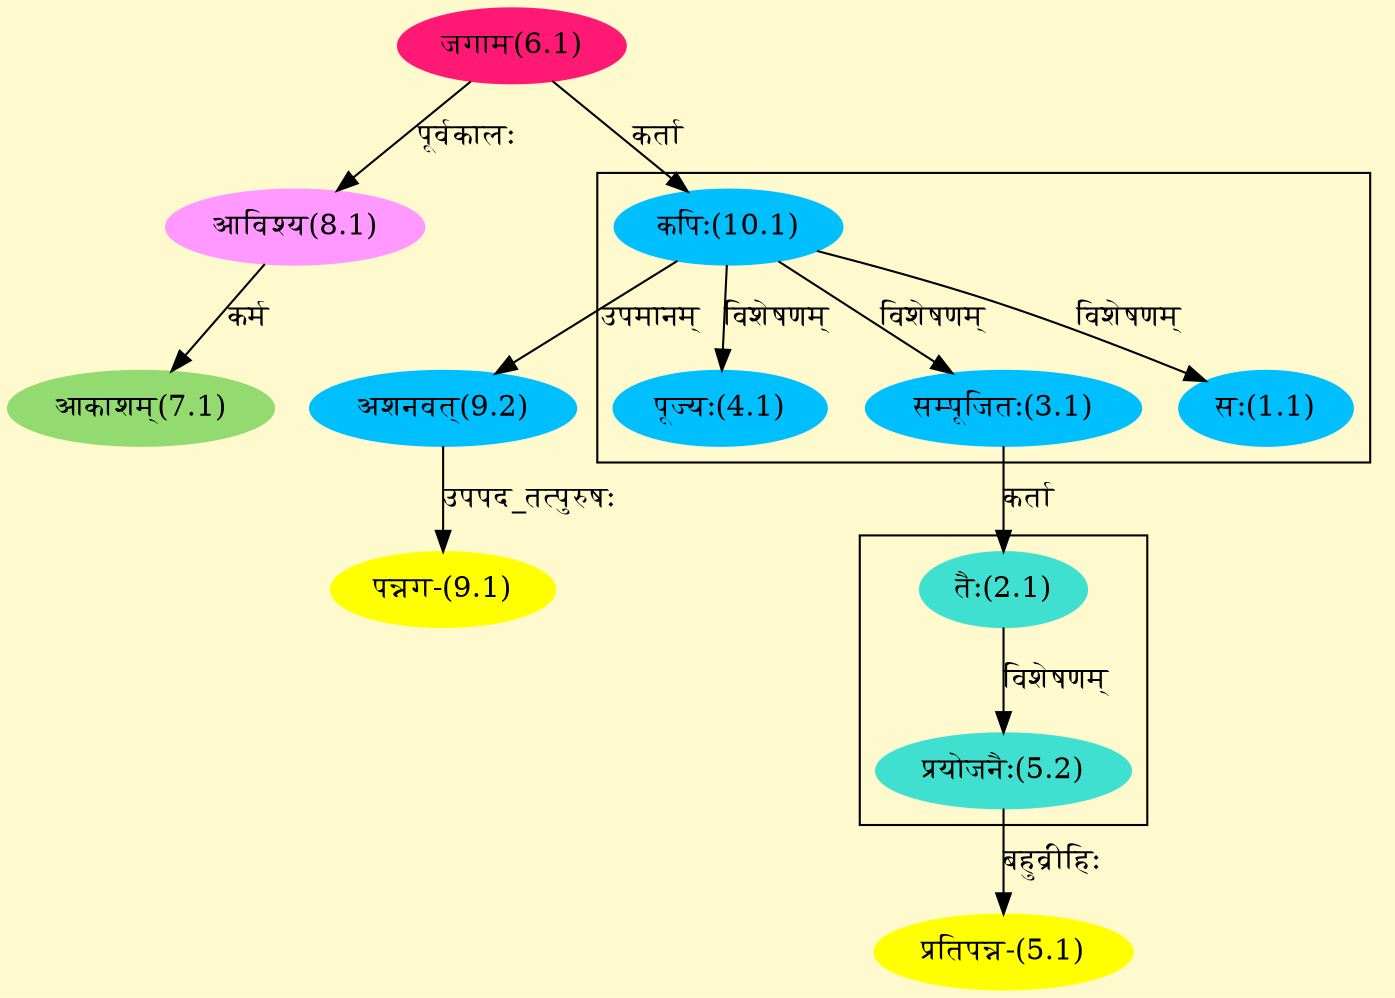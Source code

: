 digraph G{
rankdir=BT;
 compound=true;
 bgcolor="lemonchiffon1";

subgraph cluster_1{
Node1_1 [style=filled, color="#00BFFF" label = "सः(1.1)"]
Node10_1 [style=filled, color="#00BFFF" label = "कपिः(10.1)"]
Node3_1 [style=filled, color="#00BFFF" label = "सम्पूजितः(3.1)"]
Node4_1 [style=filled, color="#00BFFF" label = "पूज्यः(4.1)"]

}

subgraph cluster_2{
Node5_2 [style=filled, color="#40E0D0" label = "प्रयोजनैः(5.2)"]
Node2_1 [style=filled, color="#40E0D0" label = "तैः(2.1)"]

}
Node2_1 [style=filled, color="#40E0D0" label = "तैः(2.1)"]
Node3_1 [style=filled, color="#00BFFF" label = "सम्पूजितः(3.1)"]
Node5_1 [style=filled, color="#FFFF00" label = "प्रतिपन्न-(5.1)"]
Node5_2 [style=filled, color="#40E0D0" label = "प्रयोजनैः(5.2)"]
Node6_1 [style=filled, color="#FF1975" label = "जगाम(6.1)"]
Node [style=filled, color="" label = "()"]
Node7_1 [style=filled, color="#93DB70" label = "आकाशम्(7.1)"]
Node8_1 [style=filled, color="#FF99FF" label = "आविश्य(8.1)"]
Node9_1 [style=filled, color="#FFFF00" label = "पन्नग-(9.1)"]
Node9_2 [style=filled, color="#00BFFF" label = "अशनवत्(9.2)"]
Node10_1 [style=filled, color="#00BFFF" label = "कपिः(10.1)"]
/* Start of Relations section */

Node1_1 -> Node10_1 [  label="विशेषणम्"  dir="back" ]
Node2_1 -> Node3_1 [  label="कर्ता"  dir="back" ]
Node3_1 -> Node10_1 [  label="विशेषणम्"  dir="back" ]
Node4_1 -> Node10_1 [  label="विशेषणम्"  dir="back" ]
Node5_1 -> Node5_2 [  label="बहुव्रीहिः"  dir="back" ]
Node5_2 -> Node2_1 [  label="विशेषणम्"  dir="back" ]
Node7_1 -> Node8_1 [  label="कर्म"  dir="back" ]
Node8_1 -> Node6_1 [  label="पूर्वकालः"  dir="back" ]
Node9_1 -> Node9_2 [  label="उपपद_तत्पुरुषः"  dir="back" ]
Node9_2 -> Node10_1 [  label="उपमानम्"  dir="back" ]
Node10_1 -> Node6_1 [  label="कर्ता"  dir="back" ]
}
